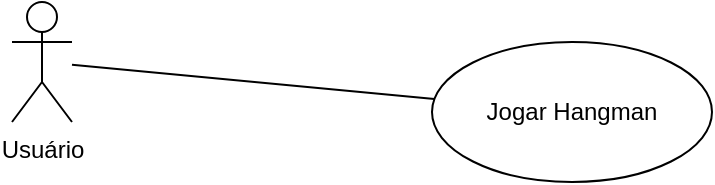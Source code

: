 <mxfile version="24.1.0" type="device">
  <diagram name="Page-1" id="rq37Ott5S9Uw9CpDms34">
    <mxGraphModel dx="990" dy="440" grid="1" gridSize="10" guides="1" tooltips="1" connect="1" arrows="1" fold="1" page="1" pageScale="1" pageWidth="850" pageHeight="1100" math="0" shadow="0">
      <root>
        <mxCell id="0" />
        <mxCell id="1" parent="0" />
        <mxCell id="setUtaRWarXiF_b5-gf--9" style="rounded=0;orthogonalLoop=1;jettySize=auto;html=1;strokeColor=default;endArrow=none;endFill=0;strokeWidth=1;" parent="1" source="setUtaRWarXiF_b5-gf--4" target="setUtaRWarXiF_b5-gf--5" edge="1">
          <mxGeometry relative="1" as="geometry" />
        </mxCell>
        <mxCell id="setUtaRWarXiF_b5-gf--4" value="Usuário" style="shape=umlActor;verticalLabelPosition=bottom;verticalAlign=top;html=1;" parent="1" vertex="1">
          <mxGeometry x="110" y="130" width="30" height="60" as="geometry" />
        </mxCell>
        <mxCell id="setUtaRWarXiF_b5-gf--5" value="Jogar Hangman" style="ellipse;whiteSpace=wrap;html=1;" parent="1" vertex="1">
          <mxGeometry x="320" y="150" width="140" height="70" as="geometry" />
        </mxCell>
      </root>
    </mxGraphModel>
  </diagram>
</mxfile>
